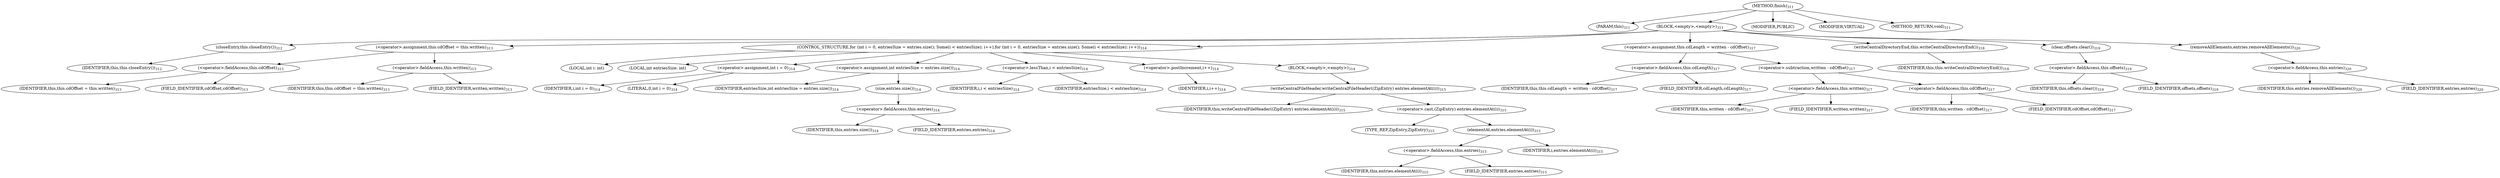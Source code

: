 digraph "finish" {  
"500" [label = <(METHOD,finish)<SUB>311</SUB>> ]
"10" [label = <(PARAM,this)<SUB>311</SUB>> ]
"501" [label = <(BLOCK,&lt;empty&gt;,&lt;empty&gt;)<SUB>311</SUB>> ]
"502" [label = <(closeEntry,this.closeEntry())<SUB>312</SUB>> ]
"9" [label = <(IDENTIFIER,this,this.closeEntry())<SUB>312</SUB>> ]
"503" [label = <(&lt;operator&gt;.assignment,this.cdOffset = this.written)<SUB>313</SUB>> ]
"504" [label = <(&lt;operator&gt;.fieldAccess,this.cdOffset)<SUB>313</SUB>> ]
"505" [label = <(IDENTIFIER,this,this.cdOffset = this.written)<SUB>313</SUB>> ]
"506" [label = <(FIELD_IDENTIFIER,cdOffset,cdOffset)<SUB>313</SUB>> ]
"507" [label = <(&lt;operator&gt;.fieldAccess,this.written)<SUB>313</SUB>> ]
"508" [label = <(IDENTIFIER,this,this.cdOffset = this.written)<SUB>313</SUB>> ]
"509" [label = <(FIELD_IDENTIFIER,written,written)<SUB>313</SUB>> ]
"510" [label = <(CONTROL_STRUCTURE,for (int i = 0, entriesSize = entries.size(); Some(i &lt; entriesSize); i++),for (int i = 0, entriesSize = entries.size(); Some(i &lt; entriesSize); i++))<SUB>314</SUB>> ]
"511" [label = <(LOCAL,int i: int)> ]
"512" [label = <(LOCAL,int entriesSize: int)> ]
"513" [label = <(&lt;operator&gt;.assignment,int i = 0)<SUB>314</SUB>> ]
"514" [label = <(IDENTIFIER,i,int i = 0)<SUB>314</SUB>> ]
"515" [label = <(LITERAL,0,int i = 0)<SUB>314</SUB>> ]
"516" [label = <(&lt;operator&gt;.assignment,int entriesSize = entries.size())<SUB>314</SUB>> ]
"517" [label = <(IDENTIFIER,entriesSize,int entriesSize = entries.size())<SUB>314</SUB>> ]
"518" [label = <(size,entries.size())<SUB>314</SUB>> ]
"519" [label = <(&lt;operator&gt;.fieldAccess,this.entries)<SUB>314</SUB>> ]
"520" [label = <(IDENTIFIER,this,entries.size())<SUB>314</SUB>> ]
"521" [label = <(FIELD_IDENTIFIER,entries,entries)<SUB>314</SUB>> ]
"522" [label = <(&lt;operator&gt;.lessThan,i &lt; entriesSize)<SUB>314</SUB>> ]
"523" [label = <(IDENTIFIER,i,i &lt; entriesSize)<SUB>314</SUB>> ]
"524" [label = <(IDENTIFIER,entriesSize,i &lt; entriesSize)<SUB>314</SUB>> ]
"525" [label = <(&lt;operator&gt;.postIncrement,i++)<SUB>314</SUB>> ]
"526" [label = <(IDENTIFIER,i,i++)<SUB>314</SUB>> ]
"527" [label = <(BLOCK,&lt;empty&gt;,&lt;empty&gt;)<SUB>314</SUB>> ]
"528" [label = <(writeCentralFileHeader,writeCentralFileHeader((ZipEntry) entries.elementAt(i)))<SUB>315</SUB>> ]
"11" [label = <(IDENTIFIER,this,writeCentralFileHeader((ZipEntry) entries.elementAt(i)))<SUB>315</SUB>> ]
"529" [label = <(&lt;operator&gt;.cast,(ZipEntry) entries.elementAt(i))<SUB>315</SUB>> ]
"530" [label = <(TYPE_REF,ZipEntry,ZipEntry)<SUB>315</SUB>> ]
"531" [label = <(elementAt,entries.elementAt(i))<SUB>315</SUB>> ]
"532" [label = <(&lt;operator&gt;.fieldAccess,this.entries)<SUB>315</SUB>> ]
"533" [label = <(IDENTIFIER,this,entries.elementAt(i))<SUB>315</SUB>> ]
"534" [label = <(FIELD_IDENTIFIER,entries,entries)<SUB>315</SUB>> ]
"535" [label = <(IDENTIFIER,i,entries.elementAt(i))<SUB>315</SUB>> ]
"536" [label = <(&lt;operator&gt;.assignment,this.cdLength = written - cdOffset)<SUB>317</SUB>> ]
"537" [label = <(&lt;operator&gt;.fieldAccess,this.cdLength)<SUB>317</SUB>> ]
"538" [label = <(IDENTIFIER,this,this.cdLength = written - cdOffset)<SUB>317</SUB>> ]
"539" [label = <(FIELD_IDENTIFIER,cdLength,cdLength)<SUB>317</SUB>> ]
"540" [label = <(&lt;operator&gt;.subtraction,written - cdOffset)<SUB>317</SUB>> ]
"541" [label = <(&lt;operator&gt;.fieldAccess,this.written)<SUB>317</SUB>> ]
"542" [label = <(IDENTIFIER,this,written - cdOffset)<SUB>317</SUB>> ]
"543" [label = <(FIELD_IDENTIFIER,written,written)<SUB>317</SUB>> ]
"544" [label = <(&lt;operator&gt;.fieldAccess,this.cdOffset)<SUB>317</SUB>> ]
"545" [label = <(IDENTIFIER,this,written - cdOffset)<SUB>317</SUB>> ]
"546" [label = <(FIELD_IDENTIFIER,cdOffset,cdOffset)<SUB>317</SUB>> ]
"547" [label = <(writeCentralDirectoryEnd,this.writeCentralDirectoryEnd())<SUB>318</SUB>> ]
"12" [label = <(IDENTIFIER,this,this.writeCentralDirectoryEnd())<SUB>318</SUB>> ]
"548" [label = <(clear,offsets.clear())<SUB>319</SUB>> ]
"549" [label = <(&lt;operator&gt;.fieldAccess,this.offsets)<SUB>319</SUB>> ]
"550" [label = <(IDENTIFIER,this,offsets.clear())<SUB>319</SUB>> ]
"551" [label = <(FIELD_IDENTIFIER,offsets,offsets)<SUB>319</SUB>> ]
"552" [label = <(removeAllElements,entries.removeAllElements())<SUB>320</SUB>> ]
"553" [label = <(&lt;operator&gt;.fieldAccess,this.entries)<SUB>320</SUB>> ]
"554" [label = <(IDENTIFIER,this,entries.removeAllElements())<SUB>320</SUB>> ]
"555" [label = <(FIELD_IDENTIFIER,entries,entries)<SUB>320</SUB>> ]
"556" [label = <(MODIFIER,PUBLIC)> ]
"557" [label = <(MODIFIER,VIRTUAL)> ]
"558" [label = <(METHOD_RETURN,void)<SUB>311</SUB>> ]
  "500" -> "10" 
  "500" -> "501" 
  "500" -> "556" 
  "500" -> "557" 
  "500" -> "558" 
  "501" -> "502" 
  "501" -> "503" 
  "501" -> "510" 
  "501" -> "536" 
  "501" -> "547" 
  "501" -> "548" 
  "501" -> "552" 
  "502" -> "9" 
  "503" -> "504" 
  "503" -> "507" 
  "504" -> "505" 
  "504" -> "506" 
  "507" -> "508" 
  "507" -> "509" 
  "510" -> "511" 
  "510" -> "512" 
  "510" -> "513" 
  "510" -> "516" 
  "510" -> "522" 
  "510" -> "525" 
  "510" -> "527" 
  "513" -> "514" 
  "513" -> "515" 
  "516" -> "517" 
  "516" -> "518" 
  "518" -> "519" 
  "519" -> "520" 
  "519" -> "521" 
  "522" -> "523" 
  "522" -> "524" 
  "525" -> "526" 
  "527" -> "528" 
  "528" -> "11" 
  "528" -> "529" 
  "529" -> "530" 
  "529" -> "531" 
  "531" -> "532" 
  "531" -> "535" 
  "532" -> "533" 
  "532" -> "534" 
  "536" -> "537" 
  "536" -> "540" 
  "537" -> "538" 
  "537" -> "539" 
  "540" -> "541" 
  "540" -> "544" 
  "541" -> "542" 
  "541" -> "543" 
  "544" -> "545" 
  "544" -> "546" 
  "547" -> "12" 
  "548" -> "549" 
  "549" -> "550" 
  "549" -> "551" 
  "552" -> "553" 
  "553" -> "554" 
  "553" -> "555" 
}
